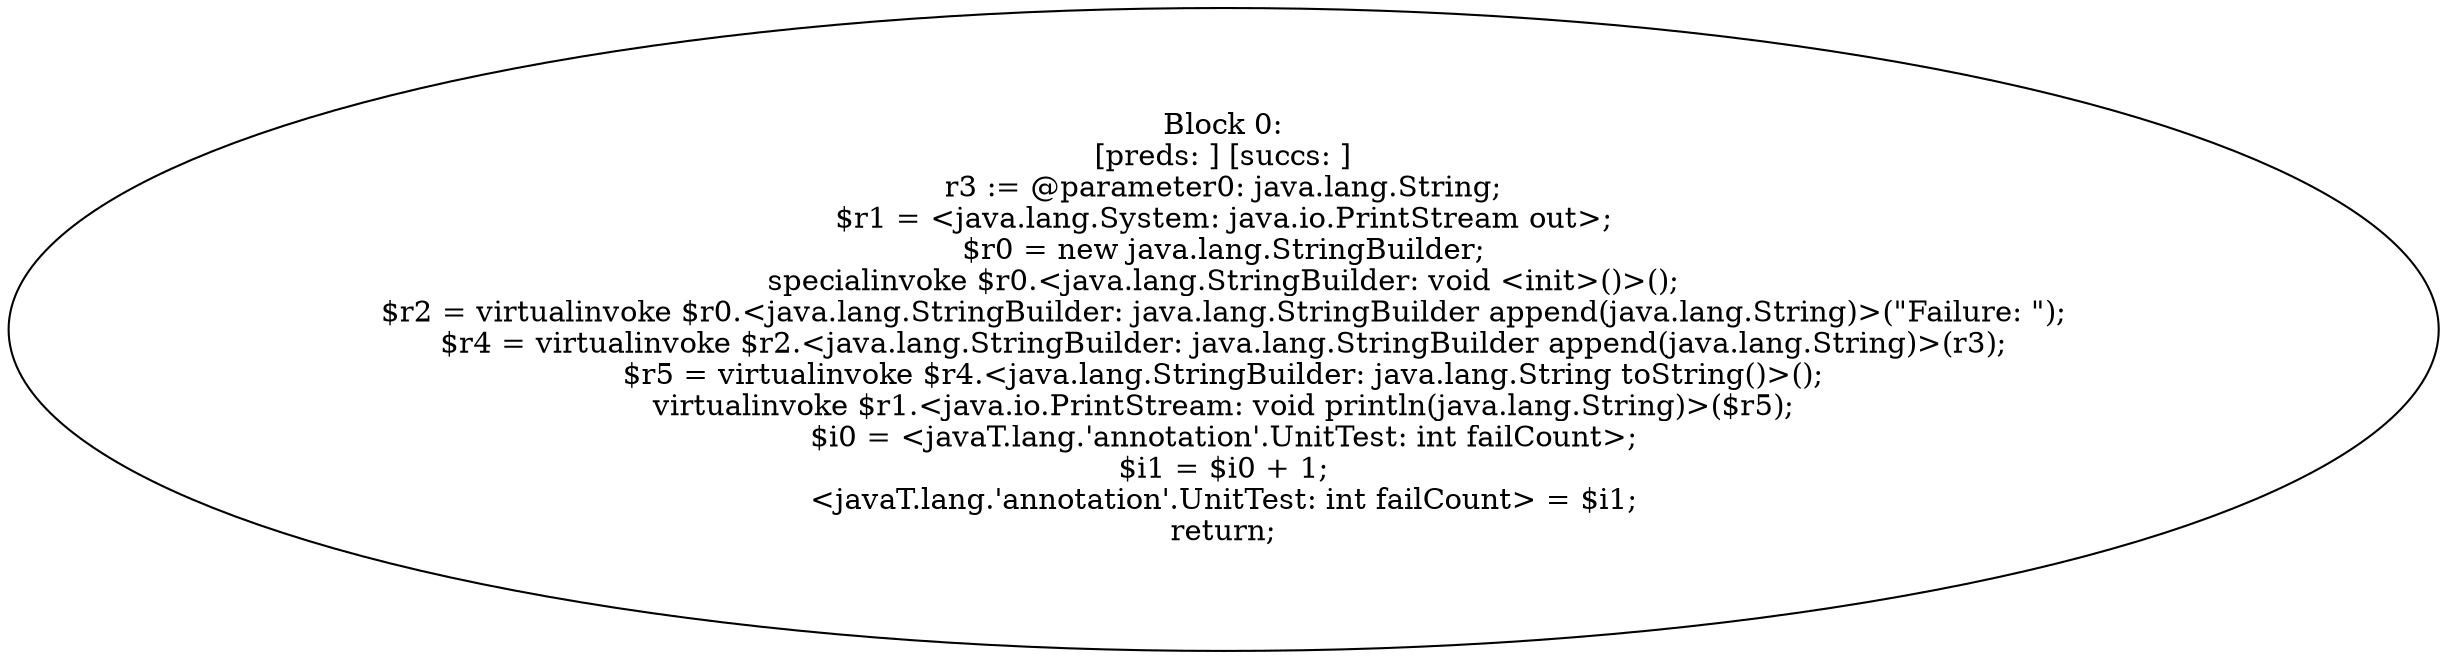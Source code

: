 digraph "unitGraph" {
    "Block 0:
[preds: ] [succs: ]
r3 := @parameter0: java.lang.String;
$r1 = <java.lang.System: java.io.PrintStream out>;
$r0 = new java.lang.StringBuilder;
specialinvoke $r0.<java.lang.StringBuilder: void <init>()>();
$r2 = virtualinvoke $r0.<java.lang.StringBuilder: java.lang.StringBuilder append(java.lang.String)>(\"Failure: \");
$r4 = virtualinvoke $r2.<java.lang.StringBuilder: java.lang.StringBuilder append(java.lang.String)>(r3);
$r5 = virtualinvoke $r4.<java.lang.StringBuilder: java.lang.String toString()>();
virtualinvoke $r1.<java.io.PrintStream: void println(java.lang.String)>($r5);
$i0 = <javaT.lang.'annotation'.UnitTest: int failCount>;
$i1 = $i0 + 1;
<javaT.lang.'annotation'.UnitTest: int failCount> = $i1;
return;
"
}
